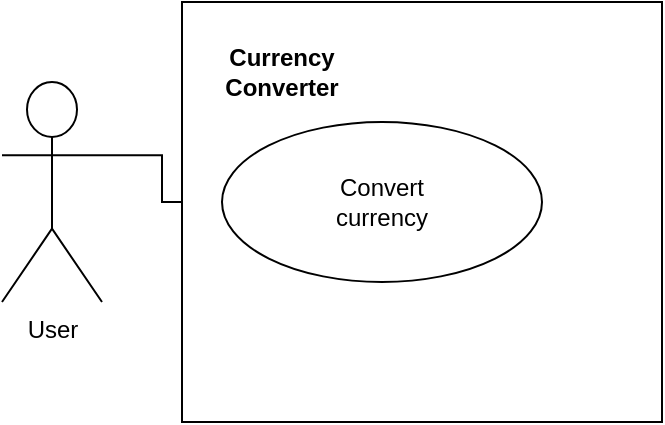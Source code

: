 <mxfile version="16.6.4" type="github">
  <diagram id="aybCKpFuZhTCfyIRc5MV" name="Page-1">
    <mxGraphModel dx="1038" dy="588" grid="1" gridSize="10" guides="1" tooltips="1" connect="1" arrows="1" fold="1" page="1" pageScale="1" pageWidth="827" pageHeight="1169" math="0" shadow="0">
      <root>
        <mxCell id="0" />
        <mxCell id="1" parent="0" />
        <mxCell id="u23GMjI07x5TltYR7XnO-10" style="edgeStyle=orthogonalEdgeStyle;rounded=0;orthogonalLoop=1;jettySize=auto;html=1;exitX=1;exitY=0.333;exitDx=0;exitDy=0;exitPerimeter=0;" edge="1" parent="1" source="u23GMjI07x5TltYR7XnO-1" target="u23GMjI07x5TltYR7XnO-6">
          <mxGeometry relative="1" as="geometry" />
        </mxCell>
        <mxCell id="u23GMjI07x5TltYR7XnO-1" value="User" style="shape=umlActor;verticalLabelPosition=bottom;verticalAlign=top;html=1;outlineConnect=0;" vertex="1" parent="1">
          <mxGeometry x="180" y="70" width="50" height="110" as="geometry" />
        </mxCell>
        <mxCell id="u23GMjI07x5TltYR7XnO-4" value="" style="rounded=0;whiteSpace=wrap;html=1;" vertex="1" parent="1">
          <mxGeometry x="270" y="30" width="240" height="210" as="geometry" />
        </mxCell>
        <mxCell id="u23GMjI07x5TltYR7XnO-5" value="&lt;b&gt;Currency Converter&lt;/b&gt;" style="text;html=1;strokeColor=none;fillColor=none;align=center;verticalAlign=middle;whiteSpace=wrap;rounded=0;" vertex="1" parent="1">
          <mxGeometry x="290" y="50" width="60" height="30" as="geometry" />
        </mxCell>
        <mxCell id="u23GMjI07x5TltYR7XnO-6" value="" style="ellipse;whiteSpace=wrap;html=1;" vertex="1" parent="1">
          <mxGeometry x="290" y="90" width="160" height="80" as="geometry" />
        </mxCell>
        <mxCell id="u23GMjI07x5TltYR7XnO-7" value="Convert currency" style="text;html=1;strokeColor=none;fillColor=none;align=center;verticalAlign=middle;whiteSpace=wrap;rounded=0;" vertex="1" parent="1">
          <mxGeometry x="340" y="115" width="60" height="30" as="geometry" />
        </mxCell>
      </root>
    </mxGraphModel>
  </diagram>
</mxfile>
